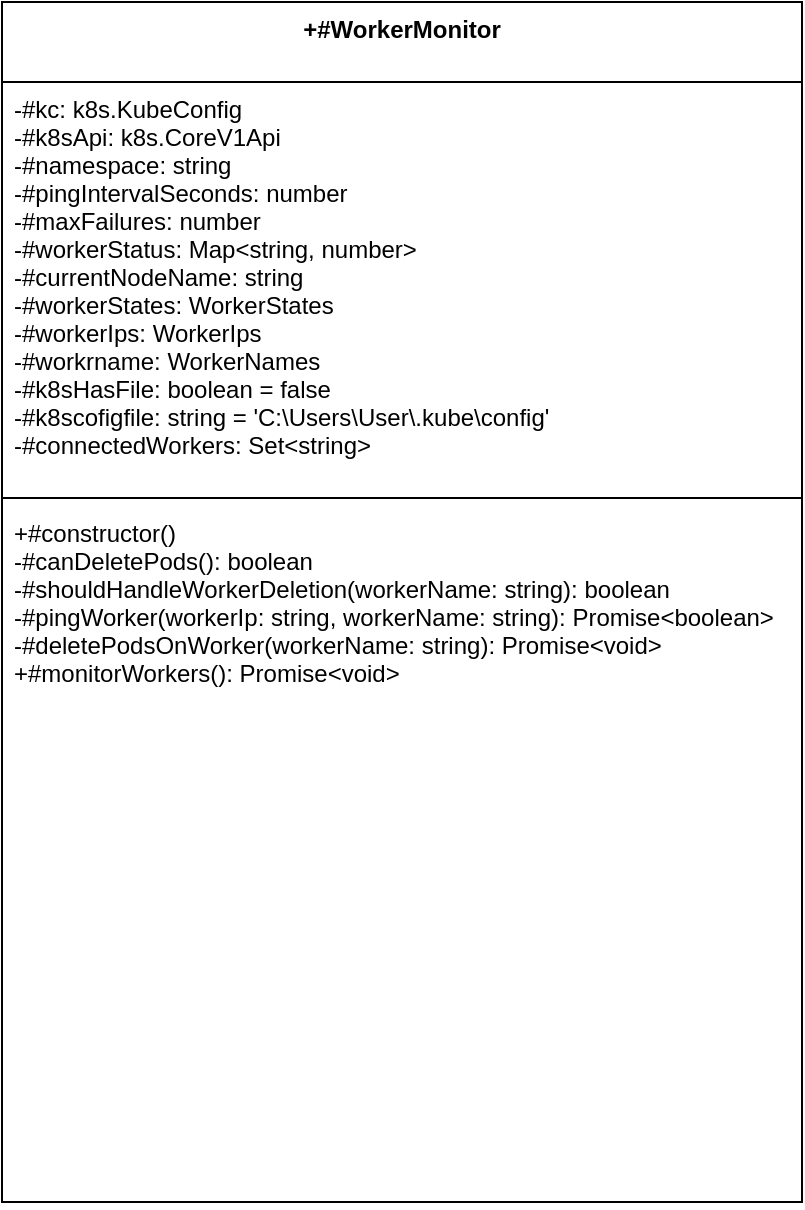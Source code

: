 <mxfile>
<diagram name="WorkerMonitor Class" id="class-diagram">
<mxGraphModel>
<root>
<mxCell id="0"/>
<mxCell id="1" parent="0"/>
<mxCell id="2" value="+#WorkerMonitor" style="swimlane;fontStyle=1;align=center;verticalAlign=top;childLayout=stackLayout;horizontal=1;startSize=40;horizontalStack=0;resizeParent=1;resizeParentMax=0;resizeLast=0;collapsible=1;marginBottom=0;" vertex="1" parent="1">
<mxGeometry x="40" y="40" width="400" height="600" as="geometry"/>
</mxCell>
<mxCell id="3" value="-#kc: k8s.KubeConfig&#xa;-#k8sApi: k8s.CoreV1Api&#xa;-#namespace: string&#xa;-#pingIntervalSeconds: number&#xa;-#maxFailures: number&#xa;-#workerStatus: Map&lt;string, number&gt;&#xa;-#currentNodeName: string&#xa;-#workerStates: WorkerStates&#xa;-#workerIps: WorkerIps&#xa;-#workrname: WorkerNames&#xa;-#k8sHasFile: boolean = false&#xa;-#k8scofigfile: string = 'C:\Users\User\.kube\config'&#xa;-#connectedWorkers: Set&lt;string&gt;" style="text;strokeColor=none;fillColor=none;align=left;verticalAlign=top;spacingLeft=4;spacingRight=4;overflow=hidden;rotatable=0;points=[[0,0.5],[1,0.5]];portConstraint=eastwest;" vertex="1" parent="2">
<mxGeometry y="40" width="400" height="204" as="geometry"/>
</mxCell>
<mxCell id="4" value="" style="line;strokeWidth=1;fillColor=none;align=left;verticalAlign=middle;spacingTop=-1;spacingLeft=3;spacingRight=3;rotatable=0;labelPosition=right;points=[];portConstraint=eastwest;" vertex="1" parent="2">
<mxGeometry y="244" width="400" height="8" as="geometry"/>
</mxCell>
<mxCell id="5" value="+#constructor()&#xa;-#canDeletePods(): boolean&#xa;-#shouldHandleWorkerDeletion(workerName: string): boolean&#xa;-#pingWorker(workerIp: string, workerName: string): Promise&lt;boolean&gt;&#xa;-#deletePodsOnWorker(workerName: string): Promise&lt;void&gt;&#xa;+#monitorWorkers(): Promise&lt;void&gt;" style="text;strokeColor=none;fillColor=none;align=left;verticalAlign=top;spacingLeft=4;spacingRight=4;overflow=hidden;rotatable=0;points=[[0,0.5],[1,0.5]];portConstraint=eastwest;" vertex="1" parent="2">
<mxGeometry y="252" width="400" height="348" as="geometry"/>
</mxCell>
</root>
</mxGraphModel>
</diagram>
</mxfile>